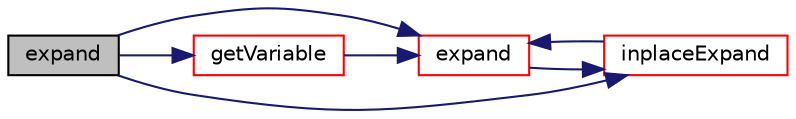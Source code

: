 digraph "expand"
{
  bgcolor="transparent";
  edge [fontname="Helvetica",fontsize="10",labelfontname="Helvetica",labelfontsize="10"];
  node [fontname="Helvetica",fontsize="10",shape=record];
  rankdir="LR";
  Node705 [label="expand",height=0.2,width=0.4,color="black", fillcolor="grey75", style="filled", fontcolor="black"];
  Node705 -> Node706 [color="midnightblue",fontsize="10",style="solid",fontname="Helvetica"];
  Node706 [label="expand",height=0.2,width=0.4,color="red",URL="$a21898.html#ad71b2438d1f3e1e22ecf86c379cb6c29",tooltip="Expand occurences of variables according to the mapping. "];
  Node706 -> Node707 [color="midnightblue",fontsize="10",style="solid",fontname="Helvetica"];
  Node707 [label="inplaceExpand",height=0.2,width=0.4,color="red",URL="$a21898.html#adf940b7b0788929e0e11ea44e7f9c1bb",tooltip="Inplace expand occurences of variables according to the mapping. "];
  Node707 -> Node706 [color="midnightblue",fontsize="10",style="solid",fontname="Helvetica"];
  Node705 -> Node710 [color="midnightblue",fontsize="10",style="solid",fontname="Helvetica"];
  Node710 [label="getVariable",height=0.2,width=0.4,color="red",URL="$a21898.html#a0b683838814d3a93044a72f190d693ed",tooltip="Get dictionary or (optionally) environment variable. "];
  Node710 -> Node706 [color="midnightblue",fontsize="10",style="solid",fontname="Helvetica"];
  Node705 -> Node707 [color="midnightblue",fontsize="10",style="solid",fontname="Helvetica"];
}
